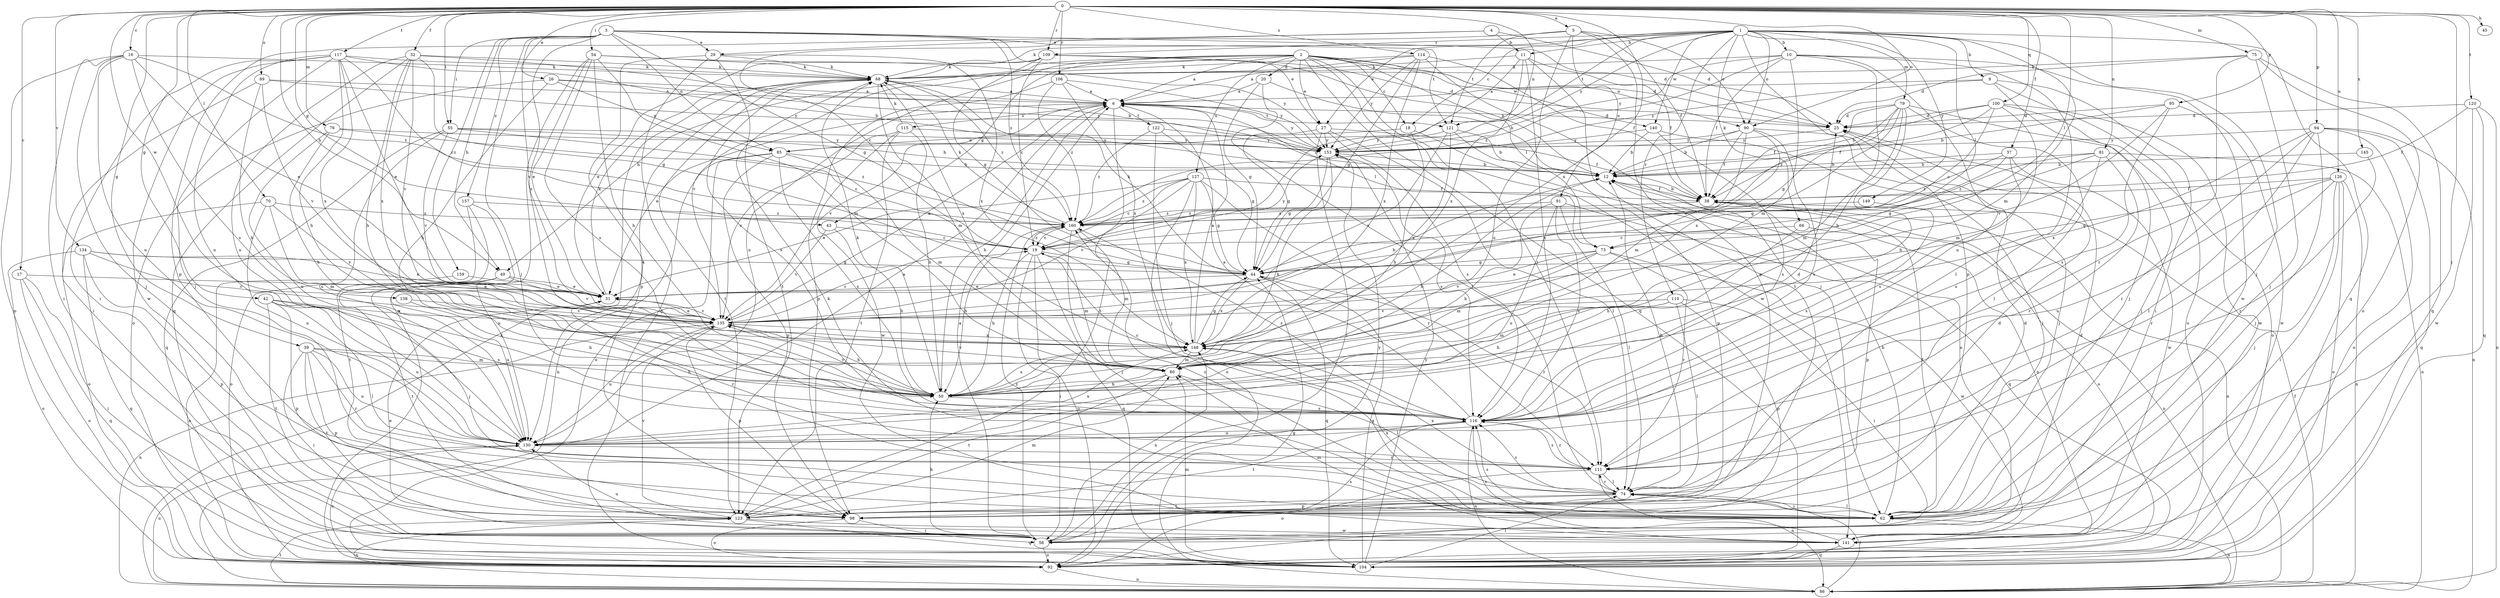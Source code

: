 strict digraph  {
0;
1;
2;
3;
4;
5;
6;
9;
10;
11;
12;
16;
17;
18;
19;
20;
25;
26;
27;
29;
31;
32;
37;
38;
39;
42;
43;
44;
45;
49;
50;
54;
55;
56;
62;
66;
68;
70;
73;
74;
75;
76;
79;
80;
81;
85;
86;
89;
90;
91;
92;
94;
95;
98;
100;
104;
106;
109;
110;
111;
114;
115;
116;
117;
120;
121;
122;
123;
126;
127;
130;
134;
135;
138;
140;
141;
145;
148;
149;
153;
157;
159;
160;
0 -> 5  [label=a];
0 -> 16  [label=c];
0 -> 17  [label=c];
0 -> 26  [label=e];
0 -> 32  [label=f];
0 -> 37  [label=f];
0 -> 39  [label=g];
0 -> 42  [label=g];
0 -> 43  [label=g];
0 -> 45  [label=h];
0 -> 49  [label=h];
0 -> 54  [label=i];
0 -> 55  [label=i];
0 -> 62  [label=j];
0 -> 70  [label=l];
0 -> 73  [label=l];
0 -> 75  [label=m];
0 -> 76  [label=m];
0 -> 81  [label=n];
0 -> 85  [label=n];
0 -> 89  [label=o];
0 -> 90  [label=o];
0 -> 94  [label=p];
0 -> 95  [label=p];
0 -> 100  [label=q];
0 -> 106  [label=r];
0 -> 109  [label=r];
0 -> 114  [label=s];
0 -> 117  [label=t];
0 -> 120  [label=t];
0 -> 126  [label=u];
0 -> 134  [label=v];
0 -> 138  [label=w];
0 -> 145  [label=x];
0 -> 148  [label=x];
1 -> 9  [label=b];
1 -> 10  [label=b];
1 -> 11  [label=b];
1 -> 18  [label=c];
1 -> 27  [label=e];
1 -> 62  [label=j];
1 -> 66  [label=k];
1 -> 68  [label=k];
1 -> 73  [label=l];
1 -> 79  [label=m];
1 -> 80  [label=m];
1 -> 90  [label=o];
1 -> 98  [label=p];
1 -> 104  [label=q];
1 -> 109  [label=r];
1 -> 110  [label=r];
1 -> 121  [label=t];
1 -> 140  [label=w];
1 -> 149  [label=y];
1 -> 153  [label=y];
2 -> 6  [label=a];
2 -> 18  [label=c];
2 -> 20  [label=d];
2 -> 25  [label=d];
2 -> 27  [label=e];
2 -> 43  [label=g];
2 -> 49  [label=h];
2 -> 73  [label=l];
2 -> 90  [label=o];
2 -> 104  [label=q];
2 -> 111  [label=r];
2 -> 127  [label=u];
2 -> 130  [label=u];
2 -> 135  [label=v];
2 -> 140  [label=w];
2 -> 141  [label=w];
3 -> 25  [label=d];
3 -> 27  [label=e];
3 -> 29  [label=e];
3 -> 44  [label=g];
3 -> 49  [label=h];
3 -> 55  [label=i];
3 -> 62  [label=j];
3 -> 85  [label=n];
3 -> 121  [label=t];
3 -> 135  [label=v];
3 -> 148  [label=x];
3 -> 157  [label=z];
3 -> 159  [label=z];
3 -> 160  [label=z];
4 -> 11  [label=b];
4 -> 19  [label=c];
4 -> 25  [label=d];
4 -> 98  [label=p];
5 -> 29  [label=e];
5 -> 38  [label=f];
5 -> 90  [label=o];
5 -> 91  [label=o];
5 -> 98  [label=p];
5 -> 121  [label=t];
5 -> 130  [label=u];
6 -> 25  [label=d];
6 -> 31  [label=e];
6 -> 50  [label=h];
6 -> 73  [label=l];
6 -> 115  [label=s];
6 -> 121  [label=t];
6 -> 122  [label=t];
6 -> 123  [label=t];
6 -> 135  [label=v];
6 -> 153  [label=y];
9 -> 6  [label=a];
9 -> 56  [label=i];
9 -> 62  [label=j];
9 -> 92  [label=o];
9 -> 153  [label=y];
10 -> 38  [label=f];
10 -> 50  [label=h];
10 -> 68  [label=k];
10 -> 74  [label=l];
10 -> 80  [label=m];
10 -> 130  [label=u];
10 -> 141  [label=w];
10 -> 153  [label=y];
10 -> 160  [label=z];
11 -> 19  [label=c];
11 -> 38  [label=f];
11 -> 68  [label=k];
11 -> 116  [label=s];
11 -> 123  [label=t];
11 -> 148  [label=x];
12 -> 38  [label=f];
12 -> 92  [label=o];
16 -> 31  [label=e];
16 -> 56  [label=i];
16 -> 62  [label=j];
16 -> 68  [label=k];
16 -> 92  [label=o];
16 -> 116  [label=s];
16 -> 130  [label=u];
16 -> 160  [label=z];
17 -> 31  [label=e];
17 -> 56  [label=i];
17 -> 92  [label=o];
17 -> 104  [label=q];
18 -> 50  [label=h];
18 -> 85  [label=n];
18 -> 92  [label=o];
19 -> 44  [label=g];
19 -> 50  [label=h];
19 -> 56  [label=i];
19 -> 80  [label=m];
19 -> 92  [label=o];
19 -> 104  [label=q];
19 -> 153  [label=y];
19 -> 160  [label=z];
20 -> 6  [label=a];
20 -> 12  [label=b];
20 -> 44  [label=g];
20 -> 74  [label=l];
25 -> 153  [label=y];
26 -> 6  [label=a];
26 -> 50  [label=h];
26 -> 85  [label=n];
26 -> 92  [label=o];
26 -> 153  [label=y];
27 -> 38  [label=f];
27 -> 44  [label=g];
27 -> 56  [label=i];
27 -> 74  [label=l];
27 -> 116  [label=s];
27 -> 153  [label=y];
29 -> 68  [label=k];
29 -> 98  [label=p];
29 -> 104  [label=q];
29 -> 123  [label=t];
29 -> 148  [label=x];
31 -> 68  [label=k];
31 -> 111  [label=r];
31 -> 135  [label=v];
32 -> 12  [label=b];
32 -> 44  [label=g];
32 -> 50  [label=h];
32 -> 68  [label=k];
32 -> 104  [label=q];
32 -> 130  [label=u];
32 -> 135  [label=v];
32 -> 148  [label=x];
37 -> 12  [label=b];
37 -> 44  [label=g];
37 -> 116  [label=s];
37 -> 141  [label=w];
37 -> 160  [label=z];
38 -> 12  [label=b];
38 -> 86  [label=n];
38 -> 92  [label=o];
38 -> 98  [label=p];
38 -> 160  [label=z];
39 -> 50  [label=h];
39 -> 56  [label=i];
39 -> 80  [label=m];
39 -> 98  [label=p];
39 -> 111  [label=r];
39 -> 123  [label=t];
39 -> 130  [label=u];
42 -> 74  [label=l];
42 -> 98  [label=p];
42 -> 116  [label=s];
42 -> 123  [label=t];
42 -> 130  [label=u];
42 -> 135  [label=v];
43 -> 19  [label=c];
43 -> 50  [label=h];
43 -> 135  [label=v];
44 -> 31  [label=e];
44 -> 68  [label=k];
44 -> 104  [label=q];
44 -> 111  [label=r];
44 -> 148  [label=x];
49 -> 31  [label=e];
49 -> 62  [label=j];
49 -> 123  [label=t];
49 -> 130  [label=u];
49 -> 135  [label=v];
50 -> 12  [label=b];
50 -> 68  [label=k];
50 -> 116  [label=s];
50 -> 135  [label=v];
50 -> 148  [label=x];
54 -> 31  [label=e];
54 -> 50  [label=h];
54 -> 68  [label=k];
54 -> 80  [label=m];
54 -> 92  [label=o];
54 -> 116  [label=s];
54 -> 153  [label=y];
55 -> 12  [label=b];
55 -> 19  [label=c];
55 -> 104  [label=q];
55 -> 130  [label=u];
55 -> 135  [label=v];
55 -> 153  [label=y];
56 -> 6  [label=a];
56 -> 25  [label=d];
56 -> 31  [label=e];
56 -> 50  [label=h];
56 -> 92  [label=o];
56 -> 116  [label=s];
56 -> 148  [label=x];
56 -> 153  [label=y];
56 -> 160  [label=z];
62 -> 12  [label=b];
62 -> 38  [label=f];
62 -> 68  [label=k];
62 -> 74  [label=l];
62 -> 86  [label=n];
62 -> 116  [label=s];
62 -> 148  [label=x];
62 -> 160  [label=z];
66 -> 19  [label=c];
66 -> 50  [label=h];
66 -> 86  [label=n];
68 -> 6  [label=a];
68 -> 80  [label=m];
68 -> 116  [label=s];
68 -> 123  [label=t];
68 -> 130  [label=u];
68 -> 148  [label=x];
68 -> 160  [label=z];
70 -> 80  [label=m];
70 -> 92  [label=o];
70 -> 130  [label=u];
70 -> 135  [label=v];
70 -> 160  [label=z];
73 -> 31  [label=e];
73 -> 44  [label=g];
73 -> 80  [label=m];
73 -> 111  [label=r];
73 -> 135  [label=v];
73 -> 141  [label=w];
74 -> 12  [label=b];
74 -> 62  [label=j];
74 -> 98  [label=p];
74 -> 111  [label=r];
74 -> 116  [label=s];
74 -> 123  [label=t];
74 -> 148  [label=x];
75 -> 25  [label=d];
75 -> 62  [label=j];
75 -> 68  [label=k];
75 -> 92  [label=o];
75 -> 104  [label=q];
75 -> 111  [label=r];
76 -> 50  [label=h];
76 -> 130  [label=u];
76 -> 153  [label=y];
76 -> 160  [label=z];
79 -> 25  [label=d];
79 -> 38  [label=f];
79 -> 44  [label=g];
79 -> 50  [label=h];
79 -> 62  [label=j];
79 -> 74  [label=l];
79 -> 80  [label=m];
79 -> 148  [label=x];
79 -> 160  [label=z];
80 -> 50  [label=h];
80 -> 74  [label=l];
80 -> 123  [label=t];
80 -> 135  [label=v];
81 -> 12  [label=b];
81 -> 44  [label=g];
81 -> 86  [label=n];
81 -> 111  [label=r];
81 -> 116  [label=s];
81 -> 160  [label=z];
85 -> 12  [label=b];
85 -> 80  [label=m];
85 -> 86  [label=n];
85 -> 92  [label=o];
85 -> 98  [label=p];
85 -> 116  [label=s];
86 -> 38  [label=f];
86 -> 44  [label=g];
86 -> 68  [label=k];
86 -> 74  [label=l];
86 -> 123  [label=t];
86 -> 130  [label=u];
89 -> 6  [label=a];
89 -> 50  [label=h];
89 -> 56  [label=i];
89 -> 135  [label=v];
89 -> 153  [label=y];
90 -> 12  [label=b];
90 -> 31  [label=e];
90 -> 38  [label=f];
90 -> 62  [label=j];
90 -> 80  [label=m];
90 -> 116  [label=s];
90 -> 153  [label=y];
91 -> 50  [label=h];
91 -> 74  [label=l];
91 -> 104  [label=q];
91 -> 116  [label=s];
91 -> 130  [label=u];
91 -> 160  [label=z];
92 -> 86  [label=n];
92 -> 130  [label=u];
94 -> 62  [label=j];
94 -> 74  [label=l];
94 -> 86  [label=n];
94 -> 92  [label=o];
94 -> 104  [label=q];
94 -> 111  [label=r];
94 -> 148  [label=x];
94 -> 153  [label=y];
95 -> 12  [label=b];
95 -> 25  [label=d];
95 -> 116  [label=s];
95 -> 135  [label=v];
95 -> 141  [label=w];
98 -> 25  [label=d];
98 -> 56  [label=i];
98 -> 92  [label=o];
100 -> 12  [label=b];
100 -> 19  [label=c];
100 -> 25  [label=d];
100 -> 38  [label=f];
100 -> 80  [label=m];
100 -> 92  [label=o];
100 -> 141  [label=w];
104 -> 44  [label=g];
104 -> 74  [label=l];
104 -> 80  [label=m];
104 -> 153  [label=y];
106 -> 6  [label=a];
106 -> 98  [label=p];
106 -> 148  [label=x];
106 -> 153  [label=y];
106 -> 160  [label=z];
109 -> 12  [label=b];
109 -> 19  [label=c];
109 -> 25  [label=d];
109 -> 31  [label=e];
109 -> 44  [label=g];
109 -> 68  [label=k];
110 -> 50  [label=h];
110 -> 56  [label=i];
110 -> 74  [label=l];
110 -> 80  [label=m];
110 -> 98  [label=p];
110 -> 135  [label=v];
111 -> 74  [label=l];
111 -> 86  [label=n];
111 -> 92  [label=o];
111 -> 116  [label=s];
114 -> 6  [label=a];
114 -> 38  [label=f];
114 -> 44  [label=g];
114 -> 62  [label=j];
114 -> 68  [label=k];
114 -> 148  [label=x];
114 -> 153  [label=y];
115 -> 50  [label=h];
115 -> 68  [label=k];
115 -> 123  [label=t];
115 -> 135  [label=v];
115 -> 141  [label=w];
115 -> 153  [label=y];
116 -> 6  [label=a];
116 -> 19  [label=c];
116 -> 25  [label=d];
116 -> 86  [label=n];
116 -> 111  [label=r];
116 -> 123  [label=t];
116 -> 130  [label=u];
116 -> 160  [label=z];
117 -> 12  [label=b];
117 -> 19  [label=c];
117 -> 31  [label=e];
117 -> 50  [label=h];
117 -> 56  [label=i];
117 -> 62  [label=j];
117 -> 68  [label=k];
117 -> 130  [label=u];
117 -> 141  [label=w];
117 -> 148  [label=x];
120 -> 25  [label=d];
120 -> 38  [label=f];
120 -> 86  [label=n];
120 -> 104  [label=q];
120 -> 141  [label=w];
121 -> 12  [label=b];
121 -> 98  [label=p];
121 -> 135  [label=v];
121 -> 148  [label=x];
121 -> 153  [label=y];
122 -> 44  [label=g];
122 -> 62  [label=j];
122 -> 153  [label=y];
122 -> 160  [label=z];
123 -> 25  [label=d];
123 -> 80  [label=m];
123 -> 86  [label=n];
123 -> 104  [label=q];
123 -> 135  [label=v];
123 -> 141  [label=w];
126 -> 38  [label=f];
126 -> 44  [label=g];
126 -> 56  [label=i];
126 -> 62  [label=j];
126 -> 86  [label=n];
126 -> 92  [label=o];
126 -> 111  [label=r];
126 -> 130  [label=u];
127 -> 19  [label=c];
127 -> 31  [label=e];
127 -> 38  [label=f];
127 -> 44  [label=g];
127 -> 92  [label=o];
127 -> 111  [label=r];
127 -> 135  [label=v];
127 -> 148  [label=x];
127 -> 160  [label=z];
130 -> 6  [label=a];
130 -> 111  [label=r];
130 -> 148  [label=x];
134 -> 31  [label=e];
134 -> 44  [label=g];
134 -> 92  [label=o];
134 -> 98  [label=p];
134 -> 104  [label=q];
134 -> 135  [label=v];
135 -> 6  [label=a];
135 -> 12  [label=b];
135 -> 19  [label=c];
135 -> 31  [label=e];
135 -> 50  [label=h];
135 -> 86  [label=n];
135 -> 98  [label=p];
135 -> 130  [label=u];
135 -> 148  [label=x];
138 -> 50  [label=h];
138 -> 135  [label=v];
140 -> 12  [label=b];
140 -> 62  [label=j];
140 -> 116  [label=s];
140 -> 153  [label=y];
141 -> 80  [label=m];
141 -> 104  [label=q];
141 -> 116  [label=s];
141 -> 130  [label=u];
145 -> 12  [label=b];
145 -> 111  [label=r];
148 -> 6  [label=a];
148 -> 44  [label=g];
148 -> 80  [label=m];
149 -> 116  [label=s];
149 -> 160  [label=z];
153 -> 12  [label=b];
153 -> 44  [label=g];
153 -> 50  [label=h];
153 -> 116  [label=s];
157 -> 92  [label=o];
157 -> 123  [label=t];
157 -> 130  [label=u];
157 -> 160  [label=z];
159 -> 31  [label=e];
159 -> 92  [label=o];
160 -> 19  [label=c];
160 -> 50  [label=h];
160 -> 62  [label=j];
160 -> 68  [label=k];
160 -> 80  [label=m];
}
